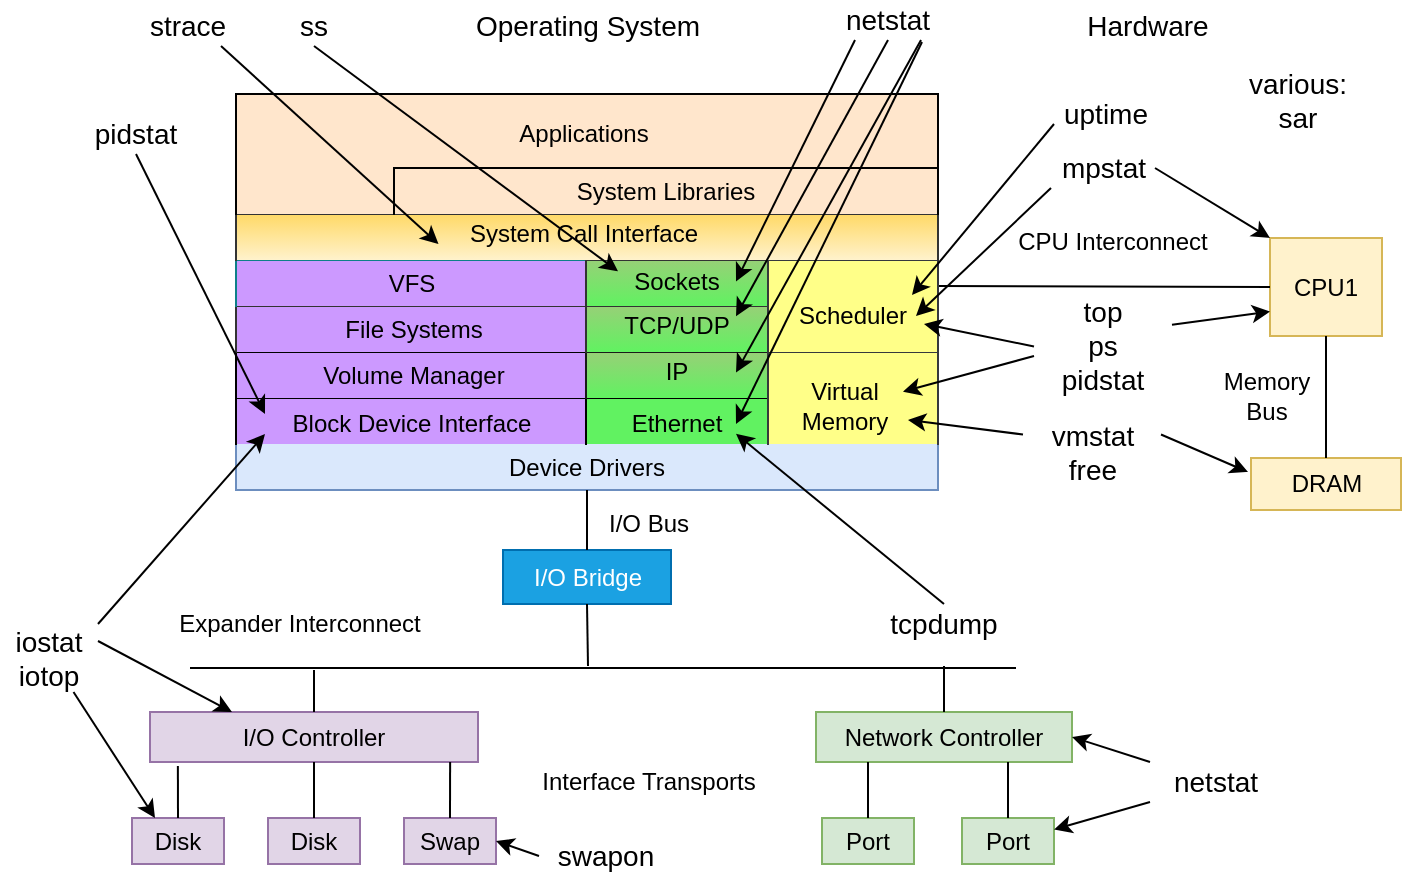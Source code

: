 <mxfile version="12.4.2" type="github" pages="1">
  <diagram id="VicvfznEXqMcLQMcvYO_" name="Page-1">
    <mxGraphModel dx="1408" dy="779" grid="0" gridSize="10" guides="1" tooltips="1" connect="1" arrows="1" fold="1" page="1" pageScale="1" pageWidth="827" pageHeight="1169" math="0" shadow="0">
      <root>
        <mxCell id="0"/>
        <mxCell id="1" parent="0"/>
        <mxCell id="vqdteYBO24h-zOcJYDTi-24" value="CPU1" style="rounded=0;whiteSpace=wrap;html=1;fillColor=#fff2cc;strokeColor=#d6b656;" parent="1" vertex="1">
          <mxGeometry x="702" y="221" width="56" height="49" as="geometry"/>
        </mxCell>
        <mxCell id="vqdteYBO24h-zOcJYDTi-25" value="" style="endArrow=none;html=1;entryX=1;entryY=0.611;entryDx=0;entryDy=0;entryPerimeter=0;exitX=0;exitY=0.5;exitDx=0;exitDy=0;" parent="1" source="vqdteYBO24h-zOcJYDTi-24" edge="1">
          <mxGeometry width="50" height="50" relative="1" as="geometry">
            <mxPoint x="184" y="396" as="sourcePoint"/>
            <mxPoint x="536" y="245.033" as="targetPoint"/>
          </mxGeometry>
        </mxCell>
        <mxCell id="vqdteYBO24h-zOcJYDTi-27" value="DRAM" style="rounded=0;whiteSpace=wrap;html=1;fillColor=#fff2cc;strokeColor=#d6b656;" parent="1" vertex="1">
          <mxGeometry x="692.5" y="331" width="75" height="26" as="geometry"/>
        </mxCell>
        <mxCell id="vqdteYBO24h-zOcJYDTi-28" value="" style="endArrow=none;html=1;entryX=0.5;entryY=1;entryDx=0;entryDy=0;exitX=0.5;exitY=0;exitDx=0;exitDy=0;" parent="1" source="vqdteYBO24h-zOcJYDTi-27" target="vqdteYBO24h-zOcJYDTi-24" edge="1">
          <mxGeometry width="50" height="50" relative="1" as="geometry">
            <mxPoint x="730" y="328" as="sourcePoint"/>
            <mxPoint x="234" y="378" as="targetPoint"/>
          </mxGeometry>
        </mxCell>
        <mxCell id="vqdteYBO24h-zOcJYDTi-29" value="Memory Bus" style="text;html=1;strokeColor=none;fillColor=none;align=center;verticalAlign=middle;whiteSpace=wrap;rounded=0;" parent="1" vertex="1">
          <mxGeometry x="674" y="286" width="53" height="27" as="geometry"/>
        </mxCell>
        <mxCell id="vqdteYBO24h-zOcJYDTi-30" value="CPU Interconnect" style="text;html=1;strokeColor=none;fillColor=none;align=center;verticalAlign=middle;whiteSpace=wrap;rounded=0;" parent="1" vertex="1">
          <mxGeometry x="569" y="212.5" width="109" height="20" as="geometry"/>
        </mxCell>
        <mxCell id="vqdteYBO24h-zOcJYDTi-31" value="" style="shape=partialRectangle;whiteSpace=wrap;html=1;bottom=1;right=1;left=1;top=0;fillColor=#dae8fc;routingCenterX=-0.5;strokeColor=#6c8ebf;" parent="1" vertex="1">
          <mxGeometry x="185" y="324" width="351" height="23" as="geometry"/>
        </mxCell>
        <mxCell id="vqdteYBO24h-zOcJYDTi-32" value="Device Drivers" style="text;html=1;strokeColor=none;fillColor=none;align=center;verticalAlign=middle;whiteSpace=wrap;rounded=0;direction=west;" parent="1" vertex="1">
          <mxGeometry x="311" y="325.5" width="99" height="20" as="geometry"/>
        </mxCell>
        <mxCell id="vqdteYBO24h-zOcJYDTi-33" value="I/O Bridge" style="rounded=0;whiteSpace=wrap;html=1;fillColor=#1ba1e2;strokeColor=#006EAF;fontColor=#ffffff;" parent="1" vertex="1">
          <mxGeometry x="318.5" y="377" width="84" height="27" as="geometry"/>
        </mxCell>
        <mxCell id="vqdteYBO24h-zOcJYDTi-34" value="" style="endArrow=none;html=1;" parent="1" edge="1">
          <mxGeometry width="50" height="50" relative="1" as="geometry">
            <mxPoint x="162" y="436" as="sourcePoint"/>
            <mxPoint x="575" y="436" as="targetPoint"/>
          </mxGeometry>
        </mxCell>
        <mxCell id="vqdteYBO24h-zOcJYDTi-35" value="" style="endArrow=none;html=1;entryX=0.5;entryY=1;entryDx=0;entryDy=0;" parent="1" source="vqdteYBO24h-zOcJYDTi-33" target="vqdteYBO24h-zOcJYDTi-31" edge="1">
          <mxGeometry width="50" height="50" relative="1" as="geometry">
            <mxPoint x="162" y="508" as="sourcePoint"/>
            <mxPoint x="212" y="458" as="targetPoint"/>
          </mxGeometry>
        </mxCell>
        <mxCell id="vqdteYBO24h-zOcJYDTi-36" value="I/O Bus" style="text;html=1;strokeColor=none;fillColor=none;align=center;verticalAlign=middle;whiteSpace=wrap;rounded=0;" parent="1" vertex="1">
          <mxGeometry x="362" y="354" width="59" height="20" as="geometry"/>
        </mxCell>
        <mxCell id="vqdteYBO24h-zOcJYDTi-37" value="Expander Interconnect" style="text;html=1;strokeColor=none;fillColor=none;align=center;verticalAlign=middle;whiteSpace=wrap;rounded=0;" parent="1" vertex="1">
          <mxGeometry x="153" y="404" width="128" height="20" as="geometry"/>
        </mxCell>
        <mxCell id="vqdteYBO24h-zOcJYDTi-38" value="" style="endArrow=none;html=1;entryX=0.5;entryY=1;entryDx=0;entryDy=0;" parent="1" target="vqdteYBO24h-zOcJYDTi-33" edge="1">
          <mxGeometry width="50" height="50" relative="1" as="geometry">
            <mxPoint x="361" y="435" as="sourcePoint"/>
            <mxPoint x="203" y="458" as="targetPoint"/>
          </mxGeometry>
        </mxCell>
        <mxCell id="vqdteYBO24h-zOcJYDTi-39" value="I/O Controller" style="rounded=0;whiteSpace=wrap;html=1;fillColor=#e1d5e7;strokeColor=#9673a6;" parent="1" vertex="1">
          <mxGeometry x="142" y="458" width="164" height="25" as="geometry"/>
        </mxCell>
        <mxCell id="vqdteYBO24h-zOcJYDTi-40" value="" style="endArrow=none;html=1;exitX=0.5;exitY=0;exitDx=0;exitDy=0;" parent="1" source="vqdteYBO24h-zOcJYDTi-39" edge="1">
          <mxGeometry width="50" height="50" relative="1" as="geometry">
            <mxPoint x="153" y="554" as="sourcePoint"/>
            <mxPoint x="224" y="437" as="targetPoint"/>
          </mxGeometry>
        </mxCell>
        <mxCell id="vqdteYBO24h-zOcJYDTi-41" value="Network Controller" style="rounded=0;whiteSpace=wrap;html=1;fillColor=#d5e8d4;strokeColor=#82b366;" parent="1" vertex="1">
          <mxGeometry x="475" y="458" width="128" height="25" as="geometry"/>
        </mxCell>
        <mxCell id="vqdteYBO24h-zOcJYDTi-42" value="" style="endArrow=none;html=1;exitX=0.5;exitY=0;exitDx=0;exitDy=0;" parent="1" source="vqdteYBO24h-zOcJYDTi-41" edge="1">
          <mxGeometry width="50" height="50" relative="1" as="geometry">
            <mxPoint x="153" y="554" as="sourcePoint"/>
            <mxPoint x="539" y="435" as="targetPoint"/>
          </mxGeometry>
        </mxCell>
        <mxCell id="vqdteYBO24h-zOcJYDTi-43" value="Disk" style="rounded=0;whiteSpace=wrap;html=1;fillColor=#e1d5e7;strokeColor=#9673a6;" parent="1" vertex="1">
          <mxGeometry x="133" y="511" width="46" height="23" as="geometry"/>
        </mxCell>
        <mxCell id="vqdteYBO24h-zOcJYDTi-44" value="Disk" style="rounded=0;whiteSpace=wrap;html=1;fillColor=#e1d5e7;strokeColor=#9673a6;" parent="1" vertex="1">
          <mxGeometry x="201" y="511" width="46" height="23" as="geometry"/>
        </mxCell>
        <mxCell id="vqdteYBO24h-zOcJYDTi-45" value="Swap" style="rounded=0;whiteSpace=wrap;html=1;fillColor=#e1d5e7;strokeColor=#9673a6;" parent="1" vertex="1">
          <mxGeometry x="269" y="511" width="46" height="23" as="geometry"/>
        </mxCell>
        <mxCell id="vqdteYBO24h-zOcJYDTi-46" value="" style="endArrow=none;html=1;entryX=0.085;entryY=1.08;entryDx=0;entryDy=0;entryPerimeter=0;exitX=0.5;exitY=0;exitDx=0;exitDy=0;" parent="1" source="vqdteYBO24h-zOcJYDTi-43" target="vqdteYBO24h-zOcJYDTi-39" edge="1">
          <mxGeometry width="50" height="50" relative="1" as="geometry">
            <mxPoint x="139" y="605" as="sourcePoint"/>
            <mxPoint x="189" y="555" as="targetPoint"/>
          </mxGeometry>
        </mxCell>
        <mxCell id="vqdteYBO24h-zOcJYDTi-47" value="" style="endArrow=none;html=1;entryX=0.5;entryY=1;entryDx=0;entryDy=0;exitX=0.5;exitY=0;exitDx=0;exitDy=0;" parent="1" source="vqdteYBO24h-zOcJYDTi-44" target="vqdteYBO24h-zOcJYDTi-39" edge="1">
          <mxGeometry width="50" height="50" relative="1" as="geometry">
            <mxPoint x="224" y="507" as="sourcePoint"/>
            <mxPoint x="183" y="555" as="targetPoint"/>
          </mxGeometry>
        </mxCell>
        <mxCell id="vqdteYBO24h-zOcJYDTi-48" value="" style="endArrow=none;html=1;entryX=0.915;entryY=1;entryDx=0;entryDy=0;entryPerimeter=0;exitX=0.5;exitY=0;exitDx=0;exitDy=0;" parent="1" source="vqdteYBO24h-zOcJYDTi-45" target="vqdteYBO24h-zOcJYDTi-39" edge="1">
          <mxGeometry width="50" height="50" relative="1" as="geometry">
            <mxPoint x="133" y="605" as="sourcePoint"/>
            <mxPoint x="183" y="555" as="targetPoint"/>
          </mxGeometry>
        </mxCell>
        <mxCell id="vqdteYBO24h-zOcJYDTi-49" value="Port" style="rounded=0;whiteSpace=wrap;html=1;fillColor=#d5e8d4;strokeColor=#82b366;" parent="1" vertex="1">
          <mxGeometry x="478" y="511" width="46" height="23" as="geometry"/>
        </mxCell>
        <mxCell id="vqdteYBO24h-zOcJYDTi-50" value="Port" style="rounded=0;whiteSpace=wrap;html=1;fillColor=#d5e8d4;strokeColor=#82b366;" parent="1" vertex="1">
          <mxGeometry x="548" y="511" width="46" height="23" as="geometry"/>
        </mxCell>
        <mxCell id="vqdteYBO24h-zOcJYDTi-51" value="" style="endArrow=none;html=1;entryX=0.203;entryY=1;entryDx=0;entryDy=0;entryPerimeter=0;exitX=0.5;exitY=0;exitDx=0;exitDy=0;" parent="1" source="vqdteYBO24h-zOcJYDTi-49" target="vqdteYBO24h-zOcJYDTi-41" edge="1">
          <mxGeometry width="50" height="50" relative="1" as="geometry">
            <mxPoint x="133" y="605" as="sourcePoint"/>
            <mxPoint x="183" y="555" as="targetPoint"/>
          </mxGeometry>
        </mxCell>
        <mxCell id="vqdteYBO24h-zOcJYDTi-52" value="" style="endArrow=none;html=1;entryX=0.75;entryY=1;entryDx=0;entryDy=0;exitX=0.5;exitY=0;exitDx=0;exitDy=0;" parent="1" source="vqdteYBO24h-zOcJYDTi-50" target="vqdteYBO24h-zOcJYDTi-41" edge="1">
          <mxGeometry width="50" height="50" relative="1" as="geometry">
            <mxPoint x="133" y="605" as="sourcePoint"/>
            <mxPoint x="183" y="555" as="targetPoint"/>
          </mxGeometry>
        </mxCell>
        <mxCell id="vqdteYBO24h-zOcJYDTi-53" value="Interface Transports" style="text;html=1;strokeColor=none;fillColor=none;align=center;verticalAlign=middle;whiteSpace=wrap;rounded=0;" parent="1" vertex="1">
          <mxGeometry x="322.5" y="483" width="137" height="20" as="geometry"/>
        </mxCell>
        <mxCell id="vqdteYBO24h-zOcJYDTi-54" value="&lt;font style=&quot;font-size: 14px&quot;&gt;Operating System&lt;/font&gt;" style="text;html=1;strokeColor=none;fillColor=none;align=center;verticalAlign=middle;whiteSpace=wrap;rounded=0;" parent="1" vertex="1">
          <mxGeometry x="298.75" y="105" width="123.5" height="20" as="geometry"/>
        </mxCell>
        <mxCell id="vqdteYBO24h-zOcJYDTi-55" value="&lt;font style=&quot;font-size: 14px&quot;&gt;Hardware&lt;/font&gt;" style="text;html=1;strokeColor=none;fillColor=none;align=center;verticalAlign=middle;whiteSpace=wrap;rounded=0;" parent="1" vertex="1">
          <mxGeometry x="578.5" y="105" width="123.5" height="20" as="geometry"/>
        </mxCell>
        <mxCell id="vqdteYBO24h-zOcJYDTi-58" value="" style="shape=partialRectangle;bottom=1;right=1;left=1;top=0;fillColor=#CC99FF;routingCenterX=-0.5;rotation=-180;html=1;whiteSpace=wrap;horizontal=1;verticalAlign=bottom;direction=east;strokeColor=#000000;" parent="1" vertex="1">
          <mxGeometry x="185" y="301" width="175" height="23" as="geometry"/>
        </mxCell>
        <mxCell id="vqdteYBO24h-zOcJYDTi-60" value="Block Device Interface" style="text;html=1;strokeColor=none;fillColor=none;align=center;verticalAlign=middle;whiteSpace=wrap;rounded=0;direction=west;" parent="1" vertex="1">
          <mxGeometry x="199.5" y="304" width="146" height="20" as="geometry"/>
        </mxCell>
        <mxCell id="vqdteYBO24h-zOcJYDTi-61" value="" style="shape=partialRectangle;bottom=1;right=1;left=1;top=0;fillColor=#CC99FF;routingCenterX=-0.5;rotation=-180;html=1;whiteSpace=wrap;fontColor=#000000;horizontal=1;verticalAlign=bottom;direction=east;strokeColor=#000000;" parent="1" vertex="1">
          <mxGeometry x="185" y="278" width="175" height="23" as="geometry"/>
        </mxCell>
        <mxCell id="vqdteYBO24h-zOcJYDTi-62" value="" style="shape=partialRectangle;bottom=1;right=1;left=1;top=0;fillColor=#CC99FF;routingCenterX=-0.5;rotation=-180;html=1;whiteSpace=wrap;horizontal=1;verticalAlign=bottom;direction=east;strokeColor=#333333;" parent="1" vertex="1">
          <mxGeometry x="185" y="255" width="175" height="23" as="geometry"/>
        </mxCell>
        <mxCell id="vqdteYBO24h-zOcJYDTi-63" value="" style="shape=partialRectangle;bottom=1;right=1;left=1;top=0;fillColor=#CC99FF;routingCenterX=-0.5;rotation=-180;html=1;whiteSpace=wrap;horizontal=1;verticalAlign=bottom;direction=east;strokeColor=#0e8088;" parent="1" vertex="1">
          <mxGeometry x="185" y="232" width="175" height="23" as="geometry"/>
        </mxCell>
        <mxCell id="vqdteYBO24h-zOcJYDTi-64" value="" style="shape=partialRectangle;bottom=1;right=1;left=1;top=0;fillColor=#61F261;routingCenterX=-0.5;rotation=-180;html=1;whiteSpace=wrap;fontColor=#000000;horizontal=1;verticalAlign=bottom;direction=east;" parent="1" vertex="1">
          <mxGeometry x="360" y="301" width="91" height="23" as="geometry"/>
        </mxCell>
        <mxCell id="vqdteYBO24h-zOcJYDTi-65" value="" style="shape=partialRectangle;bottom=1;right=1;left=1;top=0;fillColor=#61F261;routingCenterX=-0.5;rotation=-180;html=1;whiteSpace=wrap;horizontal=1;verticalAlign=bottom;direction=east;gradientColor=#97d077;strokeColor=#1A1A1A;" parent="1" vertex="1">
          <mxGeometry x="360" y="278" width="91" height="23" as="geometry"/>
        </mxCell>
        <mxCell id="vqdteYBO24h-zOcJYDTi-66" value="" style="shape=partialRectangle;bottom=1;right=1;left=1;top=0;fillColor=#61F261;routingCenterX=-0.5;rotation=-180;html=1;whiteSpace=wrap;horizontal=1;verticalAlign=bottom;direction=east;gradientColor=#97d077;strokeColor=#333333;" parent="1" vertex="1">
          <mxGeometry x="360" y="255" width="91" height="23" as="geometry"/>
        </mxCell>
        <mxCell id="vqdteYBO24h-zOcJYDTi-67" value="" style="shape=partialRectangle;bottom=1;right=1;left=1;top=0;fillColor=#61F261;routingCenterX=-0.5;rotation=-180;html=1;whiteSpace=wrap;horizontal=1;verticalAlign=bottom;direction=east;gradientColor=#97d077;strokeColor=#333333;" parent="1" vertex="1">
          <mxGeometry x="360" y="232" width="91" height="23" as="geometry"/>
        </mxCell>
        <mxCell id="vqdteYBO24h-zOcJYDTi-68" value="" style="shape=partialRectangle;bottom=1;right=1;left=1;top=0;fillColor=#ffff88;routingCenterX=-0.5;rotation=-180;html=1;whiteSpace=wrap;horizontal=1;verticalAlign=bottom;direction=east;strokeColor=#36393d;" parent="1" vertex="1">
          <mxGeometry x="451" y="278" width="85" height="46" as="geometry"/>
        </mxCell>
        <mxCell id="vqdteYBO24h-zOcJYDTi-69" value="" style="shape=partialRectangle;bottom=1;right=1;left=1;top=0;fillColor=#ffff88;routingCenterX=-0.5;rotation=-180;html=1;whiteSpace=wrap;horizontal=1;verticalAlign=bottom;direction=east;strokeColor=#36393d;" parent="1" vertex="1">
          <mxGeometry x="451" y="232" width="85" height="46" as="geometry"/>
        </mxCell>
        <mxCell id="vqdteYBO24h-zOcJYDTi-70" value="" style="shape=partialRectangle;bottom=1;right=1;left=1;top=0;fillColor=#fff2cc;routingCenterX=-0.5;rotation=-180;html=1;whiteSpace=wrap;horizontal=1;verticalAlign=bottom;direction=east;gradientColor=#ffd966;strokeColor=#333333;" parent="1" vertex="1">
          <mxGeometry x="185" y="209" width="351" height="23" as="geometry"/>
        </mxCell>
        <mxCell id="vqdteYBO24h-zOcJYDTi-71" value="" style="shape=partialRectangle;bottom=1;right=1;left=1;top=0;fillColor=#ffe6cc;routingCenterX=-0.5;rotation=-180;html=1;whiteSpace=wrap;horizontal=1;verticalAlign=bottom;direction=east;strokeColor=#000000;" parent="1" vertex="1">
          <mxGeometry x="185" y="149" width="351" height="60" as="geometry"/>
        </mxCell>
        <mxCell id="vqdteYBO24h-zOcJYDTi-72" value="" style="shape=partialRectangle;bottom=1;right=1;left=1;top=0;fillColor=none;routingCenterX=-0.5;rotation=-180;html=1;whiteSpace=wrap;fontColor=#000000;horizontal=1;verticalAlign=bottom;direction=east;" parent="1" vertex="1">
          <mxGeometry x="264" y="186" width="272" height="23" as="geometry"/>
        </mxCell>
        <mxCell id="vqdteYBO24h-zOcJYDTi-73" value="Volume Manager" style="text;html=1;strokeColor=none;fillColor=none;align=center;verticalAlign=middle;whiteSpace=wrap;rounded=0;direction=west;" parent="1" vertex="1">
          <mxGeometry x="201" y="279.5" width="146" height="20" as="geometry"/>
        </mxCell>
        <mxCell id="vqdteYBO24h-zOcJYDTi-74" value="File Systems" style="text;html=1;strokeColor=none;fillColor=none;align=center;verticalAlign=middle;whiteSpace=wrap;rounded=0;direction=west;" parent="1" vertex="1">
          <mxGeometry x="201" y="256.5" width="146" height="20" as="geometry"/>
        </mxCell>
        <mxCell id="vqdteYBO24h-zOcJYDTi-75" value="VFS" style="text;html=1;strokeColor=none;fillColor=none;align=center;verticalAlign=middle;whiteSpace=wrap;rounded=0;direction=west;" parent="1" vertex="1">
          <mxGeometry x="199.5" y="233.5" width="146" height="20" as="geometry"/>
        </mxCell>
        <mxCell id="vqdteYBO24h-zOcJYDTi-76" value="System Call Interface" style="text;html=1;strokeColor=none;fillColor=none;align=center;verticalAlign=middle;whiteSpace=wrap;rounded=0;direction=west;" parent="1" vertex="1">
          <mxGeometry x="286.25" y="209" width="146" height="20" as="geometry"/>
        </mxCell>
        <mxCell id="vqdteYBO24h-zOcJYDTi-77" value="System Libraries" style="text;html=1;strokeColor=none;fillColor=none;align=center;verticalAlign=middle;whiteSpace=wrap;rounded=0;direction=west;" parent="1" vertex="1">
          <mxGeometry x="327" y="187.5" width="146" height="20" as="geometry"/>
        </mxCell>
        <mxCell id="vqdteYBO24h-zOcJYDTi-78" value="Applications" style="text;html=1;strokeColor=none;fillColor=none;align=center;verticalAlign=middle;whiteSpace=wrap;rounded=0;direction=west;" parent="1" vertex="1">
          <mxGeometry x="286.25" y="159" width="146" height="20" as="geometry"/>
        </mxCell>
        <mxCell id="vqdteYBO24h-zOcJYDTi-79" value="Sockets" style="text;html=1;strokeColor=none;fillColor=none;align=center;verticalAlign=middle;whiteSpace=wrap;rounded=0;" parent="1" vertex="1">
          <mxGeometry x="376" y="232.5" width="59" height="20.5" as="geometry"/>
        </mxCell>
        <mxCell id="vqdteYBO24h-zOcJYDTi-80" value="TCP/UDP" style="text;html=1;strokeColor=none;fillColor=none;align=center;verticalAlign=middle;whiteSpace=wrap;rounded=0;" parent="1" vertex="1">
          <mxGeometry x="376" y="255" width="59" height="20.5" as="geometry"/>
        </mxCell>
        <mxCell id="vqdteYBO24h-zOcJYDTi-81" value="IP" style="text;html=1;strokeColor=none;fillColor=none;align=center;verticalAlign=middle;whiteSpace=wrap;rounded=0;" parent="1" vertex="1">
          <mxGeometry x="376" y="278" width="59" height="20.5" as="geometry"/>
        </mxCell>
        <mxCell id="vqdteYBO24h-zOcJYDTi-82" value="Ethernet" style="text;html=1;strokeColor=none;fillColor=none;align=center;verticalAlign=middle;whiteSpace=wrap;rounded=0;" parent="1" vertex="1">
          <mxGeometry x="376" y="303.5" width="59" height="20.5" as="geometry"/>
        </mxCell>
        <mxCell id="vqdteYBO24h-zOcJYDTi-83" value="Scheduler" style="text;html=1;strokeColor=none;fillColor=none;align=center;verticalAlign=middle;whiteSpace=wrap;rounded=0;" parent="1" vertex="1">
          <mxGeometry x="464" y="249.5" width="59" height="20.5" as="geometry"/>
        </mxCell>
        <mxCell id="vqdteYBO24h-zOcJYDTi-84" value="Virtual&lt;br&gt;Memory" style="text;html=1;strokeColor=none;fillColor=none;align=center;verticalAlign=middle;whiteSpace=wrap;rounded=0;" parent="1" vertex="1">
          <mxGeometry x="459.5" y="290.75" width="59" height="28.25" as="geometry"/>
        </mxCell>
        <mxCell id="vqdteYBO24h-zOcJYDTi-85" style="edgeStyle=orthogonalEdgeStyle;rounded=0;orthogonalLoop=1;jettySize=auto;html=1;exitX=0.5;exitY=1;exitDx=0;exitDy=0;fontColor=#000000;" parent="1" source="vqdteYBO24h-zOcJYDTi-84" target="vqdteYBO24h-zOcJYDTi-84" edge="1">
          <mxGeometry relative="1" as="geometry"/>
        </mxCell>
        <mxCell id="vqdteYBO24h-zOcJYDTi-87" value="&lt;font style=&quot;font-size: 14px&quot;&gt;uptime&lt;/font&gt;" style="text;html=1;strokeColor=none;fillColor=none;align=center;verticalAlign=middle;whiteSpace=wrap;rounded=0;fontColor=#000000;" parent="1" vertex="1">
          <mxGeometry x="594" y="149" width="52" height="20" as="geometry"/>
        </mxCell>
        <mxCell id="vqdteYBO24h-zOcJYDTi-88" value="&lt;font style=&quot;font-size: 14px&quot;&gt;mpstat&lt;/font&gt;" style="text;html=1;strokeColor=none;fillColor=none;align=center;verticalAlign=middle;whiteSpace=wrap;rounded=0;fontColor=#000000;" parent="1" vertex="1">
          <mxGeometry x="592.5" y="176" width="52" height="20" as="geometry"/>
        </mxCell>
        <mxCell id="vqdteYBO24h-zOcJYDTi-89" value="&lt;font style=&quot;font-size: 14px&quot;&gt;top&lt;br&gt;ps&lt;br&gt;pidstat&lt;br&gt;&lt;/font&gt;" style="text;html=1;strokeColor=none;fillColor=none;align=center;verticalAlign=middle;whiteSpace=wrap;rounded=0;fontColor=#000000;" parent="1" vertex="1">
          <mxGeometry x="584" y="253.5" width="69" height="43.5" as="geometry"/>
        </mxCell>
        <mxCell id="vqdteYBO24h-zOcJYDTi-90" value="&lt;font style=&quot;font-size: 14px&quot;&gt;vmstat&lt;br&gt;free&lt;br&gt;&lt;/font&gt;" style="text;html=1;strokeColor=none;fillColor=none;align=center;verticalAlign=middle;whiteSpace=wrap;rounded=0;fontColor=#000000;" parent="1" vertex="1">
          <mxGeometry x="578.5" y="311" width="69" height="33" as="geometry"/>
        </mxCell>
        <mxCell id="vqdteYBO24h-zOcJYDTi-91" value="" style="endArrow=classic;html=1;fontColor=#000000;exitX=0;exitY=0.75;exitDx=0;exitDy=0;entryX=1;entryY=0;entryDx=0;entryDy=0;" parent="1" source="vqdteYBO24h-zOcJYDTi-87" target="vqdteYBO24h-zOcJYDTi-83" edge="1">
          <mxGeometry width="50" height="50" relative="1" as="geometry">
            <mxPoint x="133" y="605" as="sourcePoint"/>
            <mxPoint x="183" y="555" as="targetPoint"/>
          </mxGeometry>
        </mxCell>
        <mxCell id="vqdteYBO24h-zOcJYDTi-92" value="" style="endArrow=classic;html=1;fontColor=#000000;exitX=0;exitY=1;exitDx=0;exitDy=0;" parent="1" source="vqdteYBO24h-zOcJYDTi-88" edge="1">
          <mxGeometry width="50" height="50" relative="1" as="geometry">
            <mxPoint x="604" y="174" as="sourcePoint"/>
            <mxPoint x="525" y="260" as="targetPoint"/>
          </mxGeometry>
        </mxCell>
        <mxCell id="vqdteYBO24h-zOcJYDTi-93" value="" style="endArrow=classic;html=1;fontColor=#000000;exitX=0;exitY=0.5;exitDx=0;exitDy=0;" parent="1" source="vqdteYBO24h-zOcJYDTi-89" edge="1">
          <mxGeometry width="50" height="50" relative="1" as="geometry">
            <mxPoint x="602.5" y="206" as="sourcePoint"/>
            <mxPoint x="529" y="264" as="targetPoint"/>
          </mxGeometry>
        </mxCell>
        <mxCell id="vqdteYBO24h-zOcJYDTi-94" value="" style="endArrow=classic;html=1;fontColor=#000000;exitX=1;exitY=0.5;exitDx=0;exitDy=0;entryX=0;entryY=0;entryDx=0;entryDy=0;" parent="1" source="vqdteYBO24h-zOcJYDTi-88" target="vqdteYBO24h-zOcJYDTi-24" edge="1">
          <mxGeometry width="50" height="50" relative="1" as="geometry">
            <mxPoint x="594" y="279.5" as="sourcePoint"/>
            <mxPoint x="539" y="274" as="targetPoint"/>
          </mxGeometry>
        </mxCell>
        <mxCell id="vqdteYBO24h-zOcJYDTi-95" value="" style="endArrow=classic;html=1;fontColor=#000000;entryX=1;entryY=0.25;entryDx=0;entryDy=0;" parent="1" target="vqdteYBO24h-zOcJYDTi-84" edge="1">
          <mxGeometry width="50" height="50" relative="1" as="geometry">
            <mxPoint x="584" y="280" as="sourcePoint"/>
            <mxPoint x="539" y="274" as="targetPoint"/>
          </mxGeometry>
        </mxCell>
        <mxCell id="vqdteYBO24h-zOcJYDTi-96" value="" style="endArrow=classic;html=1;fontColor=#000000;entryX=0;entryY=0.75;entryDx=0;entryDy=0;exitX=1;exitY=0.25;exitDx=0;exitDy=0;" parent="1" source="vqdteYBO24h-zOcJYDTi-89" target="vqdteYBO24h-zOcJYDTi-24" edge="1">
          <mxGeometry width="50" height="50" relative="1" as="geometry">
            <mxPoint x="594" y="290" as="sourcePoint"/>
            <mxPoint x="528.5" y="307.812" as="targetPoint"/>
          </mxGeometry>
        </mxCell>
        <mxCell id="vqdteYBO24h-zOcJYDTi-97" value="" style="endArrow=classic;html=1;fontColor=#000000;exitX=0;exitY=0.25;exitDx=0;exitDy=0;" parent="1" source="vqdteYBO24h-zOcJYDTi-90" edge="1">
          <mxGeometry width="50" height="50" relative="1" as="geometry">
            <mxPoint x="594" y="290" as="sourcePoint"/>
            <mxPoint x="521" y="312" as="targetPoint"/>
          </mxGeometry>
        </mxCell>
        <mxCell id="vqdteYBO24h-zOcJYDTi-98" value="" style="endArrow=classic;html=1;fontColor=#000000;exitX=1;exitY=0.25;exitDx=0;exitDy=0;" parent="1" source="vqdteYBO24h-zOcJYDTi-90" edge="1">
          <mxGeometry width="50" height="50" relative="1" as="geometry">
            <mxPoint x="588.5" y="328" as="sourcePoint"/>
            <mxPoint x="691" y="338" as="targetPoint"/>
          </mxGeometry>
        </mxCell>
        <mxCell id="vqdteYBO24h-zOcJYDTi-99" value="&lt;font style=&quot;font-size: 14px&quot;&gt;iostat&lt;br&gt;iotop&lt;br&gt;&lt;/font&gt;" style="text;html=1;strokeColor=none;fillColor=none;align=center;verticalAlign=middle;whiteSpace=wrap;rounded=0;fontColor=#000000;" parent="1" vertex="1">
          <mxGeometry x="67" y="414" width="49" height="34" as="geometry"/>
        </mxCell>
        <mxCell id="vqdteYBO24h-zOcJYDTi-100" value="" style="endArrow=classic;html=1;fontColor=#000000;exitX=1;exitY=0;exitDx=0;exitDy=0;entryX=1;entryY=0.25;entryDx=0;entryDy=0;" parent="1" source="vqdteYBO24h-zOcJYDTi-99" target="vqdteYBO24h-zOcJYDTi-60" edge="1">
          <mxGeometry width="50" height="50" relative="1" as="geometry">
            <mxPoint x="67" y="605" as="sourcePoint"/>
            <mxPoint x="236" y="314" as="targetPoint"/>
          </mxGeometry>
        </mxCell>
        <mxCell id="vqdteYBO24h-zOcJYDTi-102" value="" style="endArrow=classic;html=1;fontColor=#000000;exitX=1;exitY=0.25;exitDx=0;exitDy=0;entryX=0.25;entryY=0;entryDx=0;entryDy=0;" parent="1" source="vqdteYBO24h-zOcJYDTi-99" target="vqdteYBO24h-zOcJYDTi-39" edge="1">
          <mxGeometry width="50" height="50" relative="1" as="geometry">
            <mxPoint x="67" y="605" as="sourcePoint"/>
            <mxPoint x="117" y="555" as="targetPoint"/>
          </mxGeometry>
        </mxCell>
        <mxCell id="vqdteYBO24h-zOcJYDTi-103" value="" style="endArrow=classic;html=1;fontColor=#000000;exitX=0.75;exitY=1;exitDx=0;exitDy=0;entryX=0.25;entryY=0;entryDx=0;entryDy=0;" parent="1" source="vqdteYBO24h-zOcJYDTi-99" target="vqdteYBO24h-zOcJYDTi-43" edge="1">
          <mxGeometry width="50" height="50" relative="1" as="geometry">
            <mxPoint x="126" y="429" as="sourcePoint"/>
            <mxPoint x="193" y="468" as="targetPoint"/>
          </mxGeometry>
        </mxCell>
        <mxCell id="vqdteYBO24h-zOcJYDTi-104" value="&lt;font style=&quot;font-size: 14px&quot;&gt;netstat&lt;/font&gt;" style="text;html=1;strokeColor=none;fillColor=none;align=center;verticalAlign=middle;whiteSpace=wrap;rounded=0;fontColor=#000000;" parent="1" vertex="1">
          <mxGeometry x="478" y="102" width="66" height="20" as="geometry"/>
        </mxCell>
        <mxCell id="vqdteYBO24h-zOcJYDTi-105" value="" style="endArrow=classic;html=1;fontColor=#000000;exitX=0.25;exitY=1;exitDx=0;exitDy=0;entryX=1;entryY=0.5;entryDx=0;entryDy=0;" parent="1" source="vqdteYBO24h-zOcJYDTi-104" target="vqdteYBO24h-zOcJYDTi-79" edge="1">
          <mxGeometry width="50" height="50" relative="1" as="geometry">
            <mxPoint x="67" y="605" as="sourcePoint"/>
            <mxPoint x="117" y="555" as="targetPoint"/>
          </mxGeometry>
        </mxCell>
        <mxCell id="vqdteYBO24h-zOcJYDTi-106" value="" style="endArrow=classic;html=1;fontColor=#000000;exitX=0.5;exitY=1;exitDx=0;exitDy=0;entryX=1;entryY=0.25;entryDx=0;entryDy=0;" parent="1" source="vqdteYBO24h-zOcJYDTi-104" target="vqdteYBO24h-zOcJYDTi-80" edge="1">
          <mxGeometry width="50" height="50" relative="1" as="geometry">
            <mxPoint x="502.25" y="132" as="sourcePoint"/>
            <mxPoint x="430.25" y="242.5" as="targetPoint"/>
          </mxGeometry>
        </mxCell>
        <mxCell id="vqdteYBO24h-zOcJYDTi-107" value="" style="endArrow=classic;html=1;fontColor=#000000;exitX=0.75;exitY=1;exitDx=0;exitDy=0;entryX=1;entryY=0.5;entryDx=0;entryDy=0;" parent="1" source="vqdteYBO24h-zOcJYDTi-104" target="vqdteYBO24h-zOcJYDTi-81" edge="1">
          <mxGeometry width="50" height="50" relative="1" as="geometry">
            <mxPoint x="521" y="132" as="sourcePoint"/>
            <mxPoint x="445" y="270.125" as="targetPoint"/>
          </mxGeometry>
        </mxCell>
        <mxCell id="vqdteYBO24h-zOcJYDTi-108" value="" style="endArrow=classic;html=1;fontColor=#000000;" parent="1" edge="1">
          <mxGeometry width="50" height="50" relative="1" as="geometry">
            <mxPoint x="528" y="123" as="sourcePoint"/>
            <mxPoint x="435" y="314" as="targetPoint"/>
          </mxGeometry>
        </mxCell>
        <mxCell id="vqdteYBO24h-zOcJYDTi-109" value="&lt;font style=&quot;font-size: 14px&quot;&gt;tcpdump&lt;/font&gt;" style="text;html=1;strokeColor=none;fillColor=none;align=center;verticalAlign=middle;whiteSpace=wrap;rounded=0;fontColor=#000000;" parent="1" vertex="1">
          <mxGeometry x="506" y="404" width="66" height="20" as="geometry"/>
        </mxCell>
        <mxCell id="vqdteYBO24h-zOcJYDTi-110" value="" style="endArrow=classic;html=1;fontColor=#000000;exitX=0.5;exitY=0;exitDx=0;exitDy=0;entryX=1;entryY=0.75;entryDx=0;entryDy=0;" parent="1" source="vqdteYBO24h-zOcJYDTi-109" target="vqdteYBO24h-zOcJYDTi-82" edge="1">
          <mxGeometry width="50" height="50" relative="1" as="geometry">
            <mxPoint x="67" y="605" as="sourcePoint"/>
            <mxPoint x="117" y="555" as="targetPoint"/>
          </mxGeometry>
        </mxCell>
        <mxCell id="vqdteYBO24h-zOcJYDTi-111" value="&lt;font style=&quot;font-size: 14px&quot;&gt;strace&lt;/font&gt;" style="text;html=1;strokeColor=none;fillColor=none;align=center;verticalAlign=middle;whiteSpace=wrap;rounded=0;fontColor=#000000;" parent="1" vertex="1">
          <mxGeometry x="128" y="105" width="66" height="20" as="geometry"/>
        </mxCell>
        <mxCell id="vqdteYBO24h-zOcJYDTi-112" value="" style="endArrow=classic;html=1;fontColor=#000000;exitX=0.75;exitY=1;exitDx=0;exitDy=0;entryX=1;entryY=0.25;entryDx=0;entryDy=0;" parent="1" source="vqdteYBO24h-zOcJYDTi-111" target="vqdteYBO24h-zOcJYDTi-76" edge="1">
          <mxGeometry width="50" height="50" relative="1" as="geometry">
            <mxPoint x="67" y="605" as="sourcePoint"/>
            <mxPoint x="117" y="555" as="targetPoint"/>
          </mxGeometry>
        </mxCell>
        <mxCell id="vqdteYBO24h-zOcJYDTi-113" value="&lt;font style=&quot;font-size: 14px&quot;&gt;swapon&lt;/font&gt;" style="text;html=1;strokeColor=none;fillColor=none;align=center;verticalAlign=middle;whiteSpace=wrap;rounded=0;fontColor=#000000;" parent="1" vertex="1">
          <mxGeometry x="336.5" y="520" width="66" height="20" as="geometry"/>
        </mxCell>
        <mxCell id="vqdteYBO24h-zOcJYDTi-114" value="" style="endArrow=classic;html=1;fontColor=#000000;exitX=0;exitY=0.5;exitDx=0;exitDy=0;entryX=1;entryY=0.5;entryDx=0;entryDy=0;" parent="1" source="vqdteYBO24h-zOcJYDTi-113" target="vqdteYBO24h-zOcJYDTi-45" edge="1">
          <mxGeometry width="50" height="50" relative="1" as="geometry">
            <mxPoint x="67" y="647" as="sourcePoint"/>
            <mxPoint x="117" y="597" as="targetPoint"/>
          </mxGeometry>
        </mxCell>
        <mxCell id="vqdteYBO24h-zOcJYDTi-115" value="&lt;font style=&quot;font-size: 14px&quot;&gt;pidstat&lt;/font&gt;" style="text;html=1;strokeColor=none;fillColor=none;align=center;verticalAlign=middle;whiteSpace=wrap;rounded=0;fontColor=#000000;" parent="1" vertex="1">
          <mxGeometry x="102" y="159" width="66" height="20" as="geometry"/>
        </mxCell>
        <mxCell id="vqdteYBO24h-zOcJYDTi-116" value="" style="endArrow=classic;html=1;fontColor=#000000;exitX=0.5;exitY=1;exitDx=0;exitDy=0;entryX=1;entryY=0.75;entryDx=0;entryDy=0;" parent="1" source="vqdteYBO24h-zOcJYDTi-115" target="vqdteYBO24h-zOcJYDTi-60" edge="1">
          <mxGeometry width="50" height="50" relative="1" as="geometry">
            <mxPoint x="67" y="647" as="sourcePoint"/>
            <mxPoint x="117" y="597" as="targetPoint"/>
          </mxGeometry>
        </mxCell>
        <mxCell id="vqdteYBO24h-zOcJYDTi-117" value="&lt;font style=&quot;font-size: 14px&quot;&gt;ss&lt;/font&gt;" style="text;html=1;strokeColor=none;fillColor=none;align=center;verticalAlign=middle;whiteSpace=wrap;rounded=0;fontColor=#000000;" parent="1" vertex="1">
          <mxGeometry x="191" y="105" width="66" height="20" as="geometry"/>
        </mxCell>
        <mxCell id="vqdteYBO24h-zOcJYDTi-118" value="" style="endArrow=classic;html=1;fontColor=#000000;exitX=0.5;exitY=1;exitDx=0;exitDy=0;entryX=0;entryY=0.25;entryDx=0;entryDy=0;" parent="1" source="vqdteYBO24h-zOcJYDTi-117" target="vqdteYBO24h-zOcJYDTi-79" edge="1">
          <mxGeometry width="50" height="50" relative="1" as="geometry">
            <mxPoint x="67" y="647" as="sourcePoint"/>
            <mxPoint x="117" y="597" as="targetPoint"/>
          </mxGeometry>
        </mxCell>
        <mxCell id="vqdteYBO24h-zOcJYDTi-119" value="&lt;font style=&quot;font-size: 14px&quot;&gt;various:&lt;br&gt;sar&lt;/font&gt;" style="text;html=1;strokeColor=none;fillColor=none;align=center;verticalAlign=middle;whiteSpace=wrap;rounded=0;fontColor=#000000;" parent="1" vertex="1">
          <mxGeometry x="685" y="132" width="62" height="40" as="geometry"/>
        </mxCell>
        <mxCell id="vqdteYBO24h-zOcJYDTi-120" value="&lt;font style=&quot;font-size: 14px&quot;&gt;netstat&lt;/font&gt;" style="text;html=1;strokeColor=none;fillColor=none;align=center;verticalAlign=middle;whiteSpace=wrap;rounded=0;fontColor=#000000;" parent="1" vertex="1">
          <mxGeometry x="642" y="483" width="66" height="20" as="geometry"/>
        </mxCell>
        <mxCell id="vqdteYBO24h-zOcJYDTi-121" value="" style="endArrow=classic;html=1;fontColor=#000000;exitX=0;exitY=0;exitDx=0;exitDy=0;entryX=1;entryY=0.5;entryDx=0;entryDy=0;" parent="1" source="vqdteYBO24h-zOcJYDTi-120" target="vqdteYBO24h-zOcJYDTi-41" edge="1">
          <mxGeometry width="50" height="50" relative="1" as="geometry">
            <mxPoint x="67" y="647" as="sourcePoint"/>
            <mxPoint x="117" y="597" as="targetPoint"/>
          </mxGeometry>
        </mxCell>
        <mxCell id="vqdteYBO24h-zOcJYDTi-122" value="" style="endArrow=classic;html=1;fontColor=#000000;exitX=0;exitY=1;exitDx=0;exitDy=0;entryX=1;entryY=0.25;entryDx=0;entryDy=0;" parent="1" source="vqdteYBO24h-zOcJYDTi-120" target="vqdteYBO24h-zOcJYDTi-50" edge="1">
          <mxGeometry width="50" height="50" relative="1" as="geometry">
            <mxPoint x="668.5" y="493" as="sourcePoint"/>
            <mxPoint x="613" y="480.5" as="targetPoint"/>
          </mxGeometry>
        </mxCell>
      </root>
    </mxGraphModel>
  </diagram>
</mxfile>
